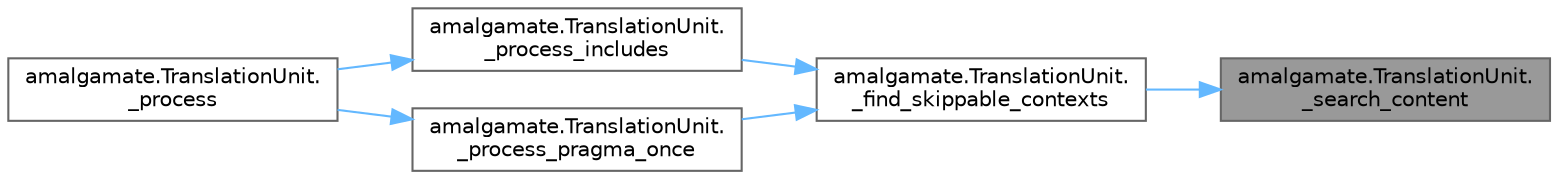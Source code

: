 digraph "amalgamate.TranslationUnit._search_content"
{
 // LATEX_PDF_SIZE
  bgcolor="transparent";
  edge [fontname=Helvetica,fontsize=10,labelfontname=Helvetica,labelfontsize=10];
  node [fontname=Helvetica,fontsize=10,shape=box,height=0.2,width=0.4];
  rankdir="RL";
  Node1 [id="Node000001",label="amalgamate.TranslationUnit.\l_search_content",height=0.2,width=0.4,color="gray40", fillcolor="grey60", style="filled", fontcolor="black",tooltip=" "];
  Node1 -> Node2 [id="edge1_Node000001_Node000002",dir="back",color="steelblue1",style="solid",tooltip=" "];
  Node2 [id="Node000002",label="amalgamate.TranslationUnit.\l_find_skippable_contexts",height=0.2,width=0.4,color="grey40", fillcolor="white", style="filled",URL="$classamalgamate_1_1_translation_unit.html#aabab1d386bdfb6d1759fb957dbacd0c1",tooltip=" "];
  Node2 -> Node3 [id="edge2_Node000002_Node000003",dir="back",color="steelblue1",style="solid",tooltip=" "];
  Node3 [id="Node000003",label="amalgamate.TranslationUnit.\l_process_includes",height=0.2,width=0.4,color="grey40", fillcolor="white", style="filled",URL="$classamalgamate_1_1_translation_unit.html#a3fb7da14c50a6dc6eb3989985fac3a62",tooltip=" "];
  Node3 -> Node4 [id="edge3_Node000003_Node000004",dir="back",color="steelblue1",style="solid",tooltip=" "];
  Node4 [id="Node000004",label="amalgamate.TranslationUnit.\l_process",height=0.2,width=0.4,color="grey40", fillcolor="white", style="filled",URL="$classamalgamate_1_1_translation_unit.html#a4f4447788c34ffdd155a7c4226a6b819",tooltip=" "];
  Node2 -> Node5 [id="edge4_Node000002_Node000005",dir="back",color="steelblue1",style="solid",tooltip=" "];
  Node5 [id="Node000005",label="amalgamate.TranslationUnit.\l_process_pragma_once",height=0.2,width=0.4,color="grey40", fillcolor="white", style="filled",URL="$classamalgamate_1_1_translation_unit.html#a49d66173bbf77215a34d531ca98bfdcf",tooltip=" "];
  Node5 -> Node4 [id="edge5_Node000005_Node000004",dir="back",color="steelblue1",style="solid",tooltip=" "];
}
